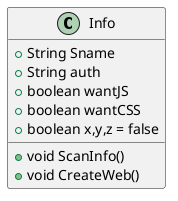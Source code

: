 @startuml
'https://plantuml.com/sequence-diagram

Class Info
{
+String Sname
+String auth
+boolean wantJS
+boolean wantCSS
+boolean x,y,z = false

+void ScanInfo()
+void CreateWeb()
}

@enduml